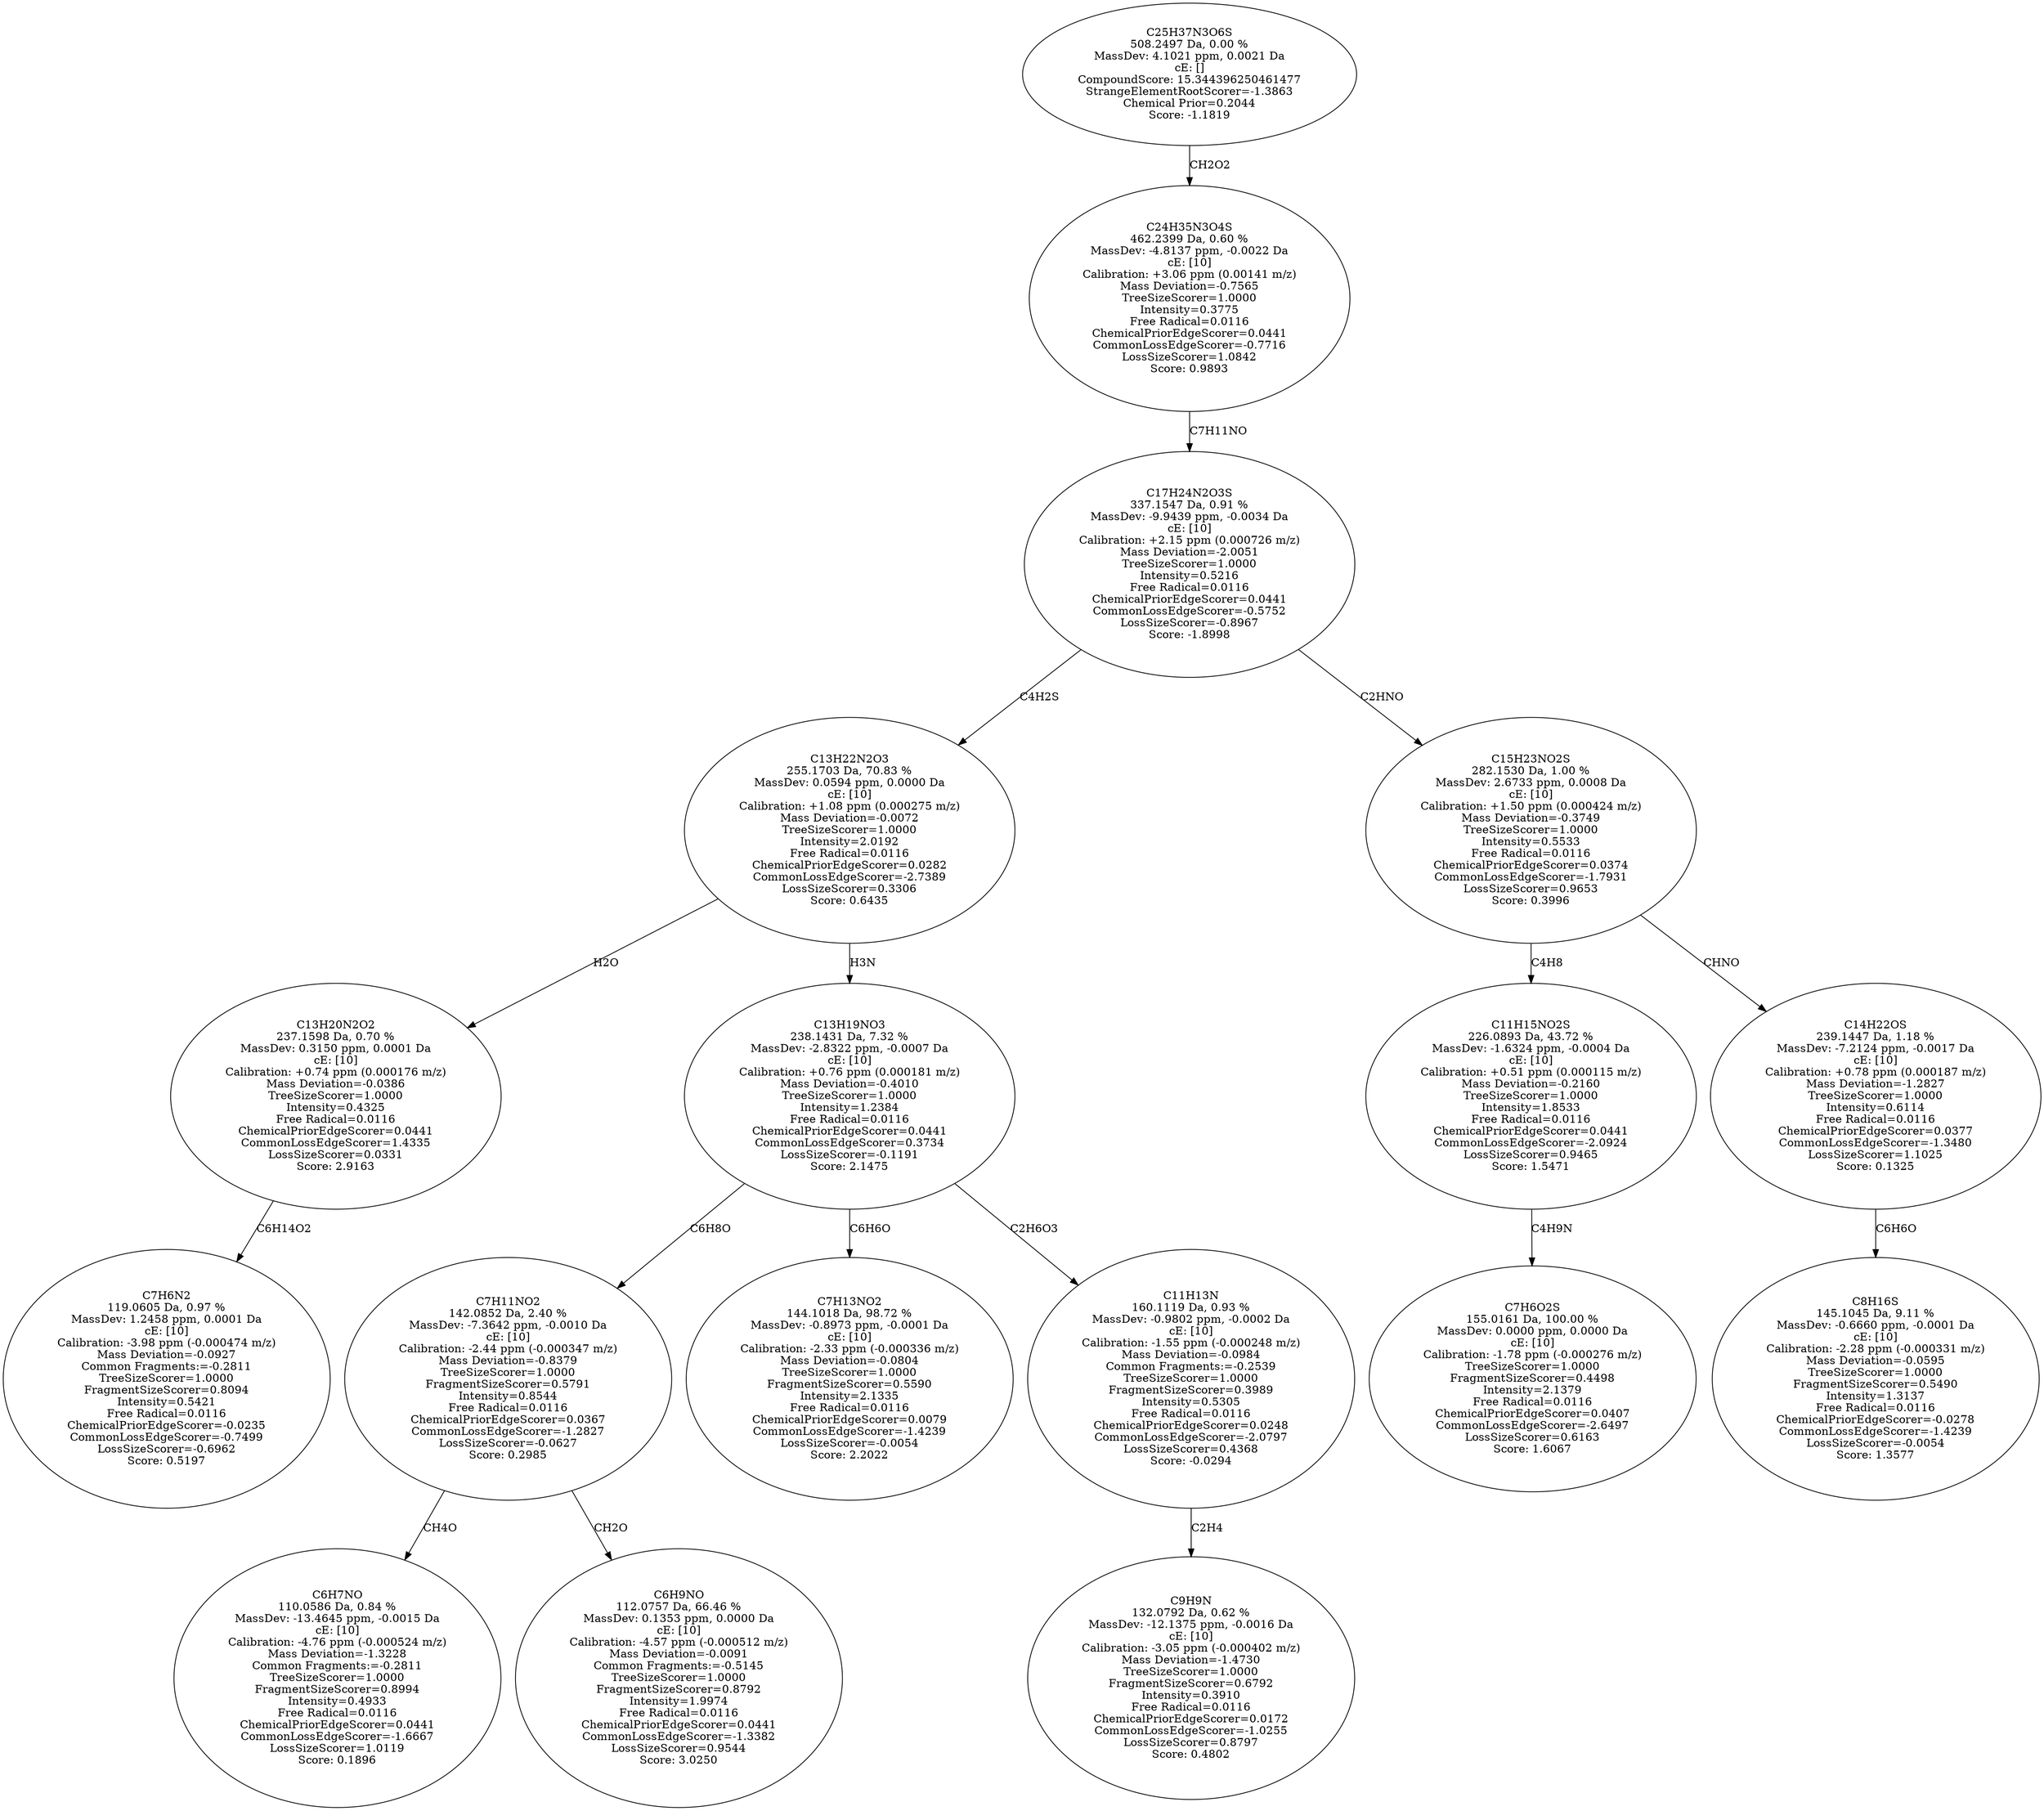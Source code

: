 strict digraph {
v1 [label="C7H6N2\n119.0605 Da, 0.97 %\nMassDev: 1.2458 ppm, 0.0001 Da\ncE: [10]\nCalibration: -3.98 ppm (-0.000474 m/z)\nMass Deviation=-0.0927\nCommon Fragments:=-0.2811\nTreeSizeScorer=1.0000\nFragmentSizeScorer=0.8094\nIntensity=0.5421\nFree Radical=0.0116\nChemicalPriorEdgeScorer=-0.0235\nCommonLossEdgeScorer=-0.7499\nLossSizeScorer=-0.6962\nScore: 0.5197"];
v2 [label="C13H20N2O2\n237.1598 Da, 0.70 %\nMassDev: 0.3150 ppm, 0.0001 Da\ncE: [10]\nCalibration: +0.74 ppm (0.000176 m/z)\nMass Deviation=-0.0386\nTreeSizeScorer=1.0000\nIntensity=0.4325\nFree Radical=0.0116\nChemicalPriorEdgeScorer=0.0441\nCommonLossEdgeScorer=1.4335\nLossSizeScorer=0.0331\nScore: 2.9163"];
v3 [label="C6H7NO\n110.0586 Da, 0.84 %\nMassDev: -13.4645 ppm, -0.0015 Da\ncE: [10]\nCalibration: -4.76 ppm (-0.000524 m/z)\nMass Deviation=-1.3228\nCommon Fragments:=-0.2811\nTreeSizeScorer=1.0000\nFragmentSizeScorer=0.8994\nIntensity=0.4933\nFree Radical=0.0116\nChemicalPriorEdgeScorer=0.0441\nCommonLossEdgeScorer=-1.6667\nLossSizeScorer=1.0119\nScore: 0.1896"];
v4 [label="C6H9NO\n112.0757 Da, 66.46 %\nMassDev: 0.1353 ppm, 0.0000 Da\ncE: [10]\nCalibration: -4.57 ppm (-0.000512 m/z)\nMass Deviation=-0.0091\nCommon Fragments:=-0.5145\nTreeSizeScorer=1.0000\nFragmentSizeScorer=0.8792\nIntensity=1.9974\nFree Radical=0.0116\nChemicalPriorEdgeScorer=0.0441\nCommonLossEdgeScorer=-1.3382\nLossSizeScorer=0.9544\nScore: 3.0250"];
v5 [label="C7H11NO2\n142.0852 Da, 2.40 %\nMassDev: -7.3642 ppm, -0.0010 Da\ncE: [10]\nCalibration: -2.44 ppm (-0.000347 m/z)\nMass Deviation=-0.8379\nTreeSizeScorer=1.0000\nFragmentSizeScorer=0.5791\nIntensity=0.8544\nFree Radical=0.0116\nChemicalPriorEdgeScorer=0.0367\nCommonLossEdgeScorer=-1.2827\nLossSizeScorer=-0.0627\nScore: 0.2985"];
v6 [label="C7H13NO2\n144.1018 Da, 98.72 %\nMassDev: -0.8973 ppm, -0.0001 Da\ncE: [10]\nCalibration: -2.33 ppm (-0.000336 m/z)\nMass Deviation=-0.0804\nTreeSizeScorer=1.0000\nFragmentSizeScorer=0.5590\nIntensity=2.1335\nFree Radical=0.0116\nChemicalPriorEdgeScorer=0.0079\nCommonLossEdgeScorer=-1.4239\nLossSizeScorer=-0.0054\nScore: 2.2022"];
v7 [label="C9H9N\n132.0792 Da, 0.62 %\nMassDev: -12.1375 ppm, -0.0016 Da\ncE: [10]\nCalibration: -3.05 ppm (-0.000402 m/z)\nMass Deviation=-1.4730\nTreeSizeScorer=1.0000\nFragmentSizeScorer=0.6792\nIntensity=0.3910\nFree Radical=0.0116\nChemicalPriorEdgeScorer=0.0172\nCommonLossEdgeScorer=-1.0255\nLossSizeScorer=0.8797\nScore: 0.4802"];
v8 [label="C11H13N\n160.1119 Da, 0.93 %\nMassDev: -0.9802 ppm, -0.0002 Da\ncE: [10]\nCalibration: -1.55 ppm (-0.000248 m/z)\nMass Deviation=-0.0984\nCommon Fragments:=-0.2539\nTreeSizeScorer=1.0000\nFragmentSizeScorer=0.3989\nIntensity=0.5305\nFree Radical=0.0116\nChemicalPriorEdgeScorer=0.0248\nCommonLossEdgeScorer=-2.0797\nLossSizeScorer=0.4368\nScore: -0.0294"];
v9 [label="C13H19NO3\n238.1431 Da, 7.32 %\nMassDev: -2.8322 ppm, -0.0007 Da\ncE: [10]\nCalibration: +0.76 ppm (0.000181 m/z)\nMass Deviation=-0.4010\nTreeSizeScorer=1.0000\nIntensity=1.2384\nFree Radical=0.0116\nChemicalPriorEdgeScorer=0.0441\nCommonLossEdgeScorer=0.3734\nLossSizeScorer=-0.1191\nScore: 2.1475"];
v10 [label="C13H22N2O3\n255.1703 Da, 70.83 %\nMassDev: 0.0594 ppm, 0.0000 Da\ncE: [10]\nCalibration: +1.08 ppm (0.000275 m/z)\nMass Deviation=-0.0072\nTreeSizeScorer=1.0000\nIntensity=2.0192\nFree Radical=0.0116\nChemicalPriorEdgeScorer=0.0282\nCommonLossEdgeScorer=-2.7389\nLossSizeScorer=0.3306\nScore: 0.6435"];
v11 [label="C7H6O2S\n155.0161 Da, 100.00 %\nMassDev: 0.0000 ppm, 0.0000 Da\ncE: [10]\nCalibration: -1.78 ppm (-0.000276 m/z)\nTreeSizeScorer=1.0000\nFragmentSizeScorer=0.4498\nIntensity=2.1379\nFree Radical=0.0116\nChemicalPriorEdgeScorer=0.0407\nCommonLossEdgeScorer=-2.6497\nLossSizeScorer=0.6163\nScore: 1.6067"];
v12 [label="C11H15NO2S\n226.0893 Da, 43.72 %\nMassDev: -1.6324 ppm, -0.0004 Da\ncE: [10]\nCalibration: +0.51 ppm (0.000115 m/z)\nMass Deviation=-0.2160\nTreeSizeScorer=1.0000\nIntensity=1.8533\nFree Radical=0.0116\nChemicalPriorEdgeScorer=0.0441\nCommonLossEdgeScorer=-2.0924\nLossSizeScorer=0.9465\nScore: 1.5471"];
v13 [label="C8H16S\n145.1045 Da, 9.11 %\nMassDev: -0.6660 ppm, -0.0001 Da\ncE: [10]\nCalibration: -2.28 ppm (-0.000331 m/z)\nMass Deviation=-0.0595\nTreeSizeScorer=1.0000\nFragmentSizeScorer=0.5490\nIntensity=1.3137\nFree Radical=0.0116\nChemicalPriorEdgeScorer=-0.0278\nCommonLossEdgeScorer=-1.4239\nLossSizeScorer=-0.0054\nScore: 1.3577"];
v14 [label="C14H22OS\n239.1447 Da, 1.18 %\nMassDev: -7.2124 ppm, -0.0017 Da\ncE: [10]\nCalibration: +0.78 ppm (0.000187 m/z)\nMass Deviation=-1.2827\nTreeSizeScorer=1.0000\nIntensity=0.6114\nFree Radical=0.0116\nChemicalPriorEdgeScorer=0.0377\nCommonLossEdgeScorer=-1.3480\nLossSizeScorer=1.1025\nScore: 0.1325"];
v15 [label="C15H23NO2S\n282.1530 Da, 1.00 %\nMassDev: 2.6733 ppm, 0.0008 Da\ncE: [10]\nCalibration: +1.50 ppm (0.000424 m/z)\nMass Deviation=-0.3749\nTreeSizeScorer=1.0000\nIntensity=0.5533\nFree Radical=0.0116\nChemicalPriorEdgeScorer=0.0374\nCommonLossEdgeScorer=-1.7931\nLossSizeScorer=0.9653\nScore: 0.3996"];
v16 [label="C17H24N2O3S\n337.1547 Da, 0.91 %\nMassDev: -9.9439 ppm, -0.0034 Da\ncE: [10]\nCalibration: +2.15 ppm (0.000726 m/z)\nMass Deviation=-2.0051\nTreeSizeScorer=1.0000\nIntensity=0.5216\nFree Radical=0.0116\nChemicalPriorEdgeScorer=0.0441\nCommonLossEdgeScorer=-0.5752\nLossSizeScorer=-0.8967\nScore: -1.8998"];
v17 [label="C24H35N3O4S\n462.2399 Da, 0.60 %\nMassDev: -4.8137 ppm, -0.0022 Da\ncE: [10]\nCalibration: +3.06 ppm (0.00141 m/z)\nMass Deviation=-0.7565\nTreeSizeScorer=1.0000\nIntensity=0.3775\nFree Radical=0.0116\nChemicalPriorEdgeScorer=0.0441\nCommonLossEdgeScorer=-0.7716\nLossSizeScorer=1.0842\nScore: 0.9893"];
v18 [label="C25H37N3O6S\n508.2497 Da, 0.00 %\nMassDev: 4.1021 ppm, 0.0021 Da\ncE: []\nCompoundScore: 15.344396250461477\nStrangeElementRootScorer=-1.3863\nChemical Prior=0.2044\nScore: -1.1819"];
v2 -> v1 [label="C6H14O2"];
v10 -> v2 [label="H2O"];
v5 -> v3 [label="CH4O"];
v5 -> v4 [label="CH2O"];
v9 -> v5 [label="C6H8O"];
v9 -> v6 [label="C6H6O"];
v8 -> v7 [label="C2H4"];
v9 -> v8 [label="C2H6O3"];
v10 -> v9 [label="H3N"];
v16 -> v10 [label="C4H2S"];
v12 -> v11 [label="C4H9N"];
v15 -> v12 [label="C4H8"];
v14 -> v13 [label="C6H6O"];
v15 -> v14 [label="CHNO"];
v16 -> v15 [label="C2HNO"];
v17 -> v16 [label="C7H11NO"];
v18 -> v17 [label="CH2O2"];
}